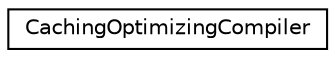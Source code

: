 digraph "Graphical Class Hierarchy"
{
  edge [fontname="Helvetica",fontsize="10",labelfontname="Helvetica",labelfontsize="10"];
  node [fontname="Helvetica",fontsize="10",shape=record];
  rankdir="LR";
  Node0 [label="CachingOptimizingCompiler",height=0.2,width=0.4,color="black", fillcolor="white", style="filled",URL="$classkaldi_1_1nnet3_1_1CachingOptimizingCompiler.html",tooltip="This class enables you to do the compilation and optimization in one call, and also ensures that if t..."];
}
